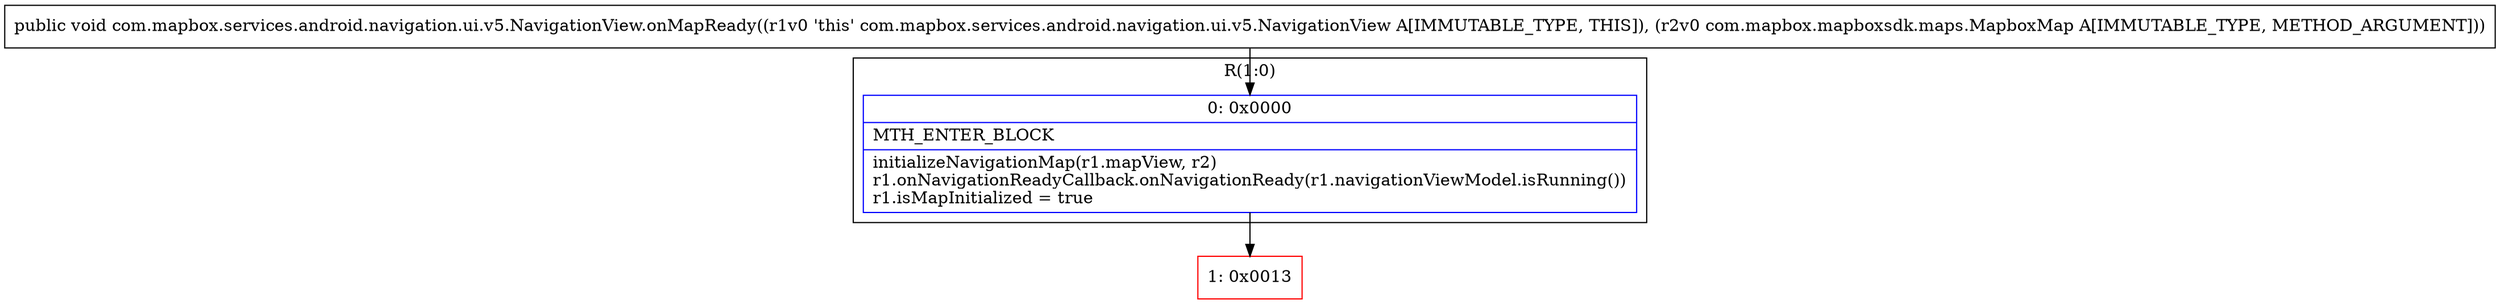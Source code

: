 digraph "CFG forcom.mapbox.services.android.navigation.ui.v5.NavigationView.onMapReady(Lcom\/mapbox\/mapboxsdk\/maps\/MapboxMap;)V" {
subgraph cluster_Region_186615727 {
label = "R(1:0)";
node [shape=record,color=blue];
Node_0 [shape=record,label="{0\:\ 0x0000|MTH_ENTER_BLOCK\l|initializeNavigationMap(r1.mapView, r2)\lr1.onNavigationReadyCallback.onNavigationReady(r1.navigationViewModel.isRunning())\lr1.isMapInitialized = true\l}"];
}
Node_1 [shape=record,color=red,label="{1\:\ 0x0013}"];
MethodNode[shape=record,label="{public void com.mapbox.services.android.navigation.ui.v5.NavigationView.onMapReady((r1v0 'this' com.mapbox.services.android.navigation.ui.v5.NavigationView A[IMMUTABLE_TYPE, THIS]), (r2v0 com.mapbox.mapboxsdk.maps.MapboxMap A[IMMUTABLE_TYPE, METHOD_ARGUMENT])) }"];
MethodNode -> Node_0;
Node_0 -> Node_1;
}

